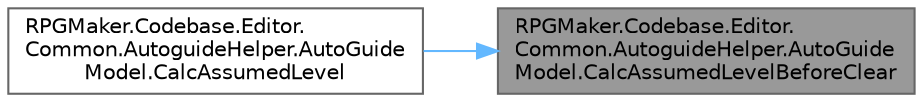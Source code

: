 digraph "RPGMaker.Codebase.Editor.Common.AutoguideHelper.AutoGuideModel.CalcAssumedLevelBeforeClear"
{
 // LATEX_PDF_SIZE
  bgcolor="transparent";
  edge [fontname=Helvetica,fontsize=10,labelfontname=Helvetica,labelfontsize=10];
  node [fontname=Helvetica,fontsize=10,shape=box,height=0.2,width=0.4];
  rankdir="RL";
  Node1 [id="Node000001",label="RPGMaker.Codebase.Editor.\lCommon.AutoguideHelper.AutoGuide\lModel.CalcAssumedLevelBeforeClear",height=0.2,width=0.4,color="gray40", fillcolor="grey60", style="filled", fontcolor="black",tooltip="😁 クリアー後の仮想レベル計算"];
  Node1 -> Node2 [id="edge1_Node000001_Node000002",dir="back",color="steelblue1",style="solid",tooltip=" "];
  Node2 [id="Node000002",label="RPGMaker.Codebase.Editor.\lCommon.AutoguideHelper.AutoGuide\lModel.CalcAssumedLevel",height=0.2,width=0.4,color="grey40", fillcolor="white", style="filled",URL="$dd/dfd/class_r_p_g_maker_1_1_codebase_1_1_editor_1_1_common_1_1_autoguide_helper_1_1_auto_guide_model.html#a56478d766680c3eb3f5bdea56d3346dd",tooltip="😁 仮説レベル計算"];
}
